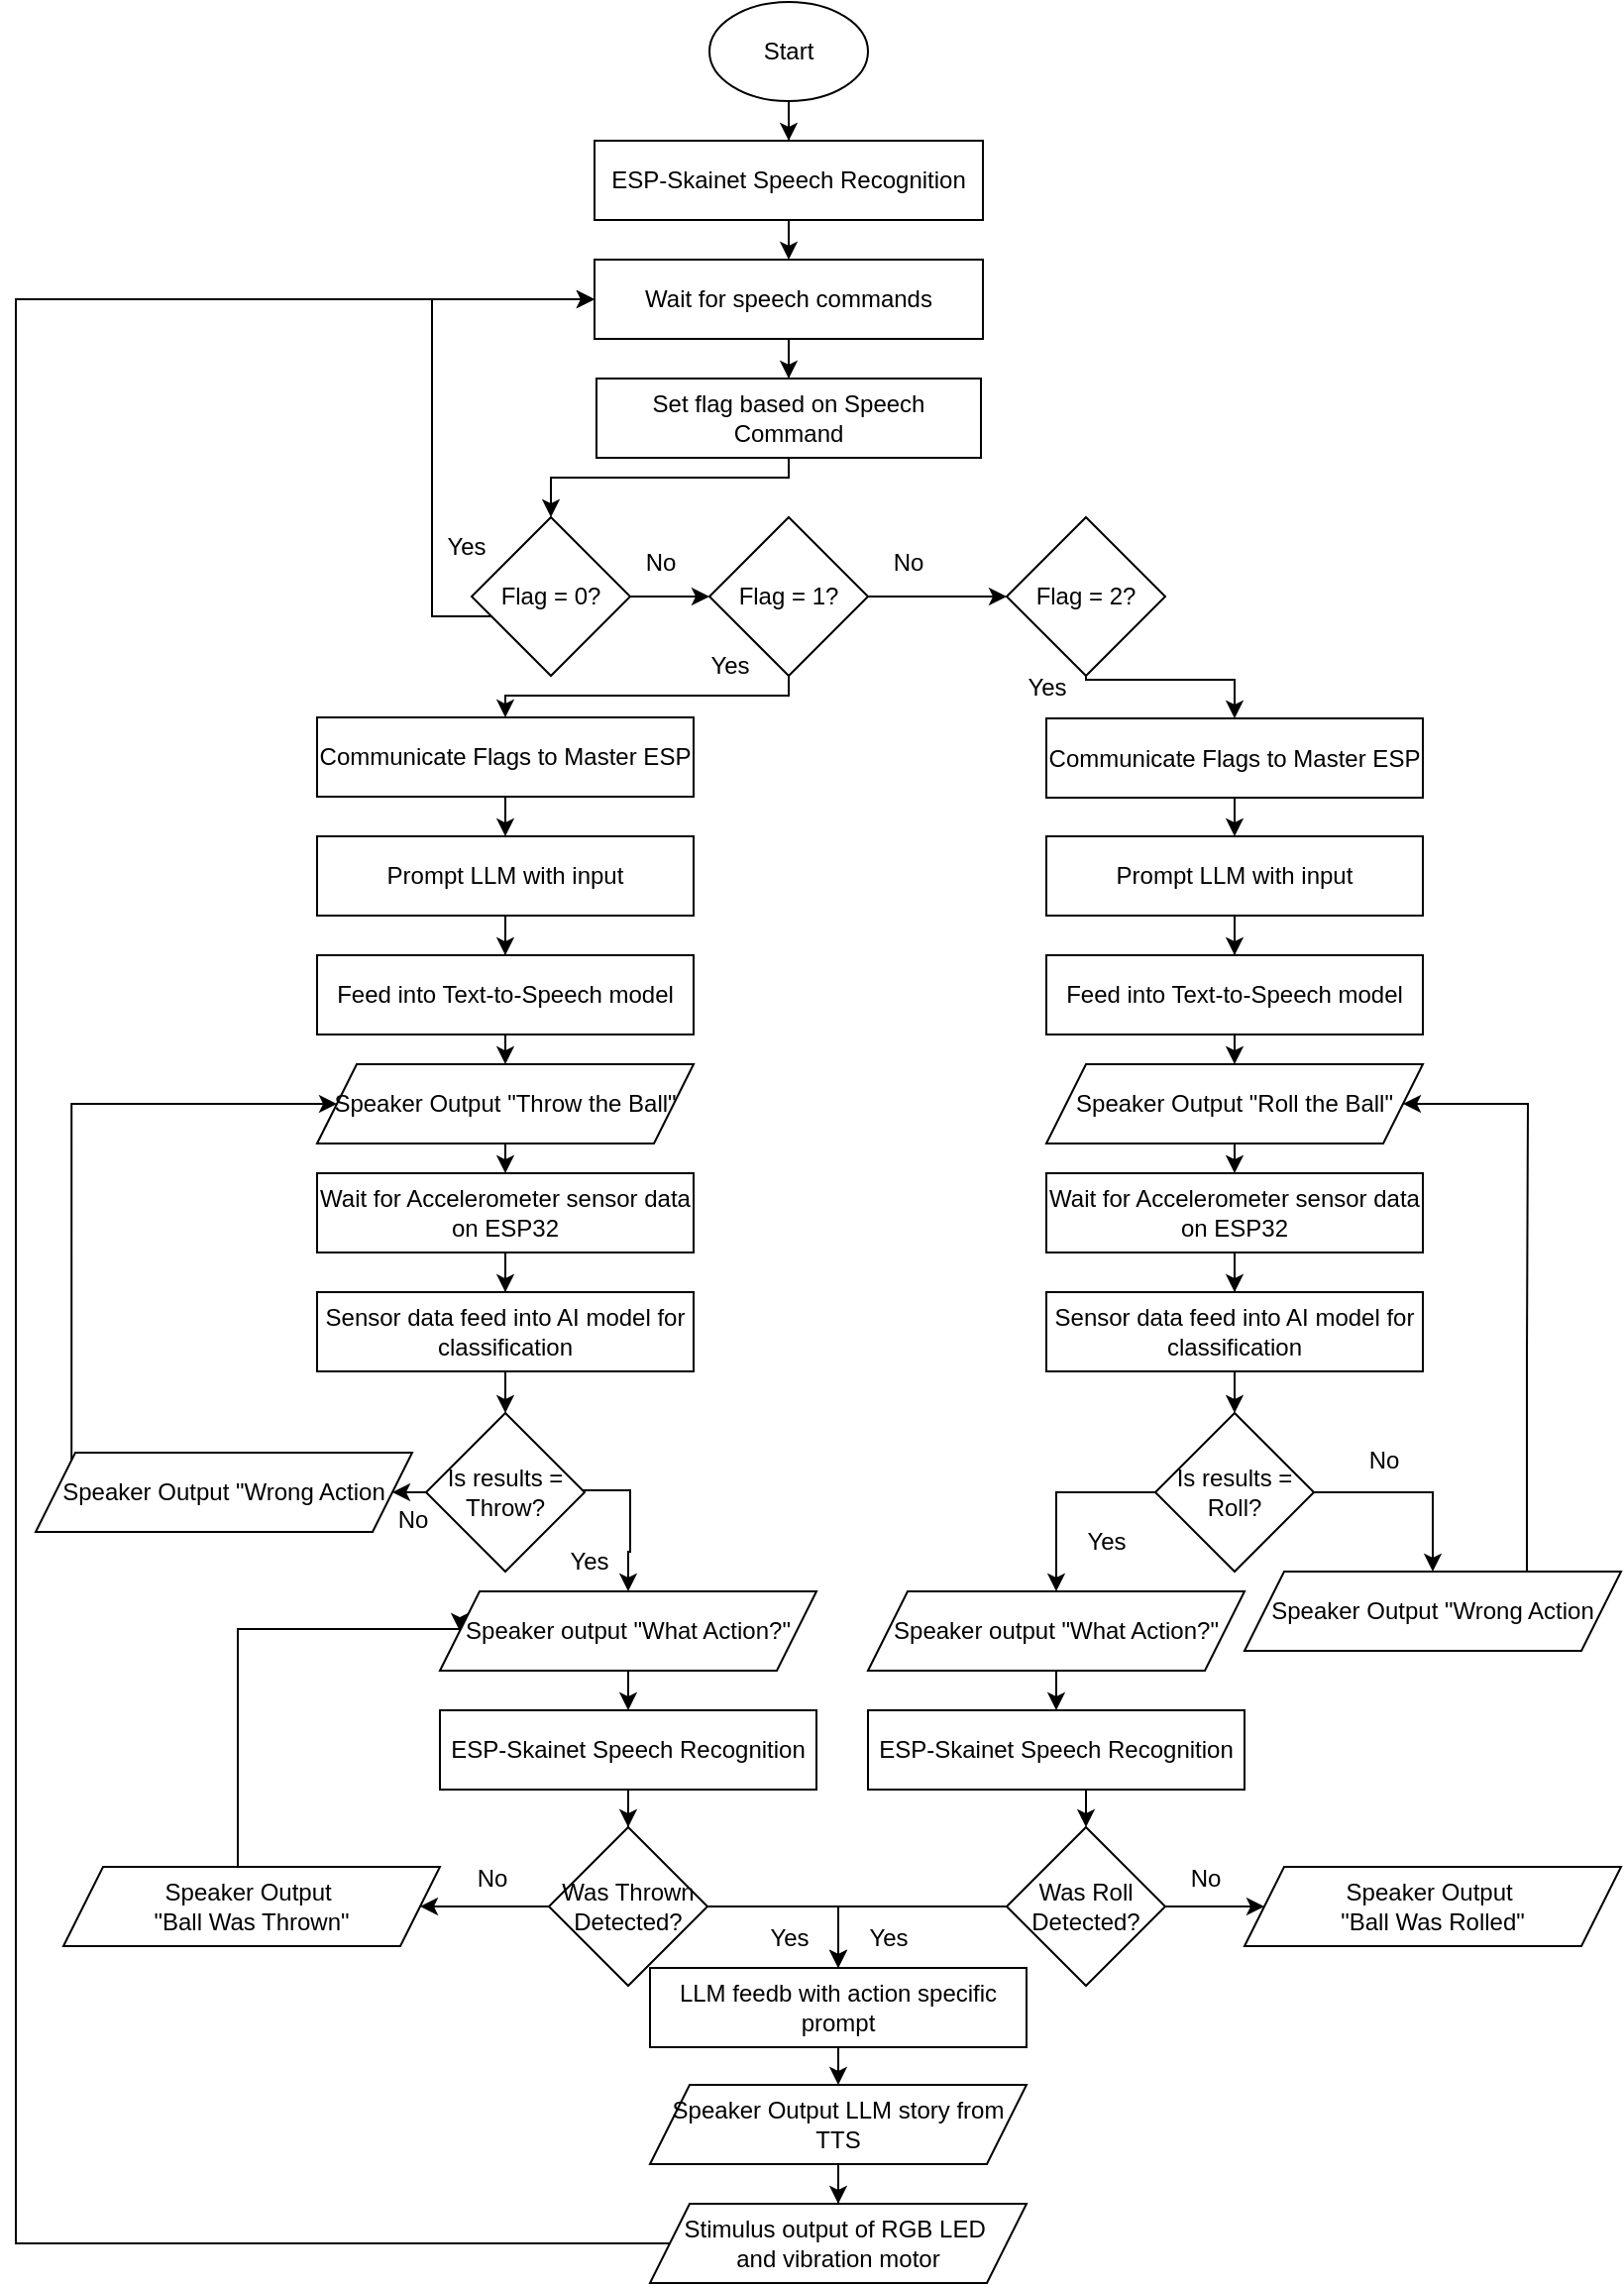 <mxfile version="25.0.2">
  <diagram id="C5RBs43oDa-KdzZeNtuy" name="Page-1">
    <mxGraphModel dx="1674" dy="836" grid="1" gridSize="10" guides="1" tooltips="1" connect="1" arrows="1" fold="1" page="1" pageScale="1" pageWidth="827" pageHeight="1169" math="0" shadow="0">
      <root>
        <mxCell id="WIyWlLk6GJQsqaUBKTNV-0" />
        <mxCell id="WIyWlLk6GJQsqaUBKTNV-1" parent="WIyWlLk6GJQsqaUBKTNV-0" />
        <mxCell id="ZlcFrNTLpELcuRvNuzB4-9" style="edgeStyle=orthogonalEdgeStyle;rounded=0;orthogonalLoop=1;jettySize=auto;html=1;entryX=0.5;entryY=0;entryDx=0;entryDy=0;" edge="1" parent="WIyWlLk6GJQsqaUBKTNV-1" source="55JAsz0aKT1kivu6_4wc-0" target="ZlcFrNTLpELcuRvNuzB4-8">
          <mxGeometry relative="1" as="geometry" />
        </mxCell>
        <mxCell id="55JAsz0aKT1kivu6_4wc-0" value="Start" style="ellipse;whiteSpace=wrap;html=1;" parent="WIyWlLk6GJQsqaUBKTNV-1" vertex="1">
          <mxGeometry x="360" y="9" width="80" height="50" as="geometry" />
        </mxCell>
        <mxCell id="55JAsz0aKT1kivu6_4wc-7" style="edgeStyle=orthogonalEdgeStyle;rounded=0;orthogonalLoop=1;jettySize=auto;html=1;entryX=0.5;entryY=0;entryDx=0;entryDy=0;" parent="WIyWlLk6GJQsqaUBKTNV-1" source="55JAsz0aKT1kivu6_4wc-2" target="55JAsz0aKT1kivu6_4wc-6" edge="1">
          <mxGeometry relative="1" as="geometry" />
        </mxCell>
        <mxCell id="55JAsz0aKT1kivu6_4wc-2" value="Wait for speech commands" style="rounded=0;whiteSpace=wrap;html=1;" parent="WIyWlLk6GJQsqaUBKTNV-1" vertex="1">
          <mxGeometry x="302" y="139" width="196" height="40" as="geometry" />
        </mxCell>
        <mxCell id="WxSccL-u1F_pFGXcOseQ-5" style="edgeStyle=orthogonalEdgeStyle;rounded=0;orthogonalLoop=1;jettySize=auto;html=1;" parent="WIyWlLk6GJQsqaUBKTNV-1" source="55JAsz0aKT1kivu6_4wc-6" target="WxSccL-u1F_pFGXcOseQ-2" edge="1">
          <mxGeometry relative="1" as="geometry">
            <Array as="points">
              <mxPoint x="400" y="249" />
              <mxPoint x="280" y="249" />
            </Array>
          </mxGeometry>
        </mxCell>
        <mxCell id="55JAsz0aKT1kivu6_4wc-6" value="Set flag based on Speech Command" style="rounded=0;whiteSpace=wrap;html=1;" parent="WIyWlLk6GJQsqaUBKTNV-1" vertex="1">
          <mxGeometry x="303" y="199" width="194" height="40" as="geometry" />
        </mxCell>
        <mxCell id="ZlcFrNTLpELcuRvNuzB4-31" style="edgeStyle=orthogonalEdgeStyle;rounded=0;orthogonalLoop=1;jettySize=auto;html=1;exitX=0;exitY=0.5;exitDx=0;exitDy=0;entryX=1;entryY=0.5;entryDx=0;entryDy=0;" edge="1" parent="WIyWlLk6GJQsqaUBKTNV-1" source="55JAsz0aKT1kivu6_4wc-8" target="ZlcFrNTLpELcuRvNuzB4-23">
          <mxGeometry relative="1" as="geometry" />
        </mxCell>
        <mxCell id="ZlcFrNTLpELcuRvNuzB4-36" style="edgeStyle=orthogonalEdgeStyle;rounded=0;orthogonalLoop=1;jettySize=auto;html=1;entryX=0.5;entryY=0;entryDx=0;entryDy=0;" edge="1" parent="WIyWlLk6GJQsqaUBKTNV-1" source="55JAsz0aKT1kivu6_4wc-8" target="ZlcFrNTLpELcuRvNuzB4-14">
          <mxGeometry relative="1" as="geometry">
            <Array as="points">
              <mxPoint x="320" y="760" />
              <mxPoint x="320" y="791" />
              <mxPoint x="319" y="791" />
            </Array>
          </mxGeometry>
        </mxCell>
        <mxCell id="55JAsz0aKT1kivu6_4wc-8" value="Is results = Throw?" style="rhombus;whiteSpace=wrap;html=1;" parent="WIyWlLk6GJQsqaUBKTNV-1" vertex="1">
          <mxGeometry x="217" y="721" width="80" height="80" as="geometry" />
        </mxCell>
        <mxCell id="ZlcFrNTLpELcuRvNuzB4-11" style="edgeStyle=orthogonalEdgeStyle;rounded=0;orthogonalLoop=1;jettySize=auto;html=1;exitX=0.5;exitY=1;exitDx=0;exitDy=0;entryX=0.5;entryY=0;entryDx=0;entryDy=0;" edge="1" parent="WIyWlLk6GJQsqaUBKTNV-1" source="55JAsz0aKT1kivu6_4wc-9" target="ZlcFrNTLpELcuRvNuzB4-5">
          <mxGeometry relative="1" as="geometry" />
        </mxCell>
        <mxCell id="55JAsz0aKT1kivu6_4wc-9" value="Communicate Flags to Master ESP" style="rounded=0;whiteSpace=wrap;html=1;" parent="WIyWlLk6GJQsqaUBKTNV-1" vertex="1">
          <mxGeometry x="162" y="370" width="190" height="40" as="geometry" />
        </mxCell>
        <mxCell id="ZlcFrNTLpELcuRvNuzB4-35" style="edgeStyle=orthogonalEdgeStyle;rounded=0;orthogonalLoop=1;jettySize=auto;html=1;exitX=0.5;exitY=1;exitDx=0;exitDy=0;entryX=0.5;entryY=0;entryDx=0;entryDy=0;" edge="1" parent="WIyWlLk6GJQsqaUBKTNV-1" source="55JAsz0aKT1kivu6_4wc-11" target="WxSccL-u1F_pFGXcOseQ-31">
          <mxGeometry relative="1" as="geometry" />
        </mxCell>
        <mxCell id="55JAsz0aKT1kivu6_4wc-11" value="Speaker Output &quot;Throw the Ball&quot;" style="shape=parallelogram;perimeter=parallelogramPerimeter;whiteSpace=wrap;html=1;fixedSize=1;" parent="WIyWlLk6GJQsqaUBKTNV-1" vertex="1">
          <mxGeometry x="162" y="545" width="190" height="40" as="geometry" />
        </mxCell>
        <mxCell id="55JAsz0aKT1kivu6_4wc-16" style="edgeStyle=orthogonalEdgeStyle;rounded=0;orthogonalLoop=1;jettySize=auto;html=1;entryX=0.5;entryY=0;entryDx=0;entryDy=0;" parent="WIyWlLk6GJQsqaUBKTNV-1" source="55JAsz0aKT1kivu6_4wc-13" target="55JAsz0aKT1kivu6_4wc-8" edge="1">
          <mxGeometry relative="1" as="geometry" />
        </mxCell>
        <mxCell id="55JAsz0aKT1kivu6_4wc-13" value="Sensor data feed into AI model for classification" style="rounded=0;whiteSpace=wrap;html=1;" parent="WIyWlLk6GJQsqaUBKTNV-1" vertex="1">
          <mxGeometry x="162" y="660" width="190" height="40" as="geometry" />
        </mxCell>
        <mxCell id="WxSccL-u1F_pFGXcOseQ-6" style="edgeStyle=orthogonalEdgeStyle;rounded=0;orthogonalLoop=1;jettySize=auto;html=1;exitX=1;exitY=0.5;exitDx=0;exitDy=0;entryX=0;entryY=0.5;entryDx=0;entryDy=0;" parent="WIyWlLk6GJQsqaUBKTNV-1" source="WxSccL-u1F_pFGXcOseQ-2" target="WxSccL-u1F_pFGXcOseQ-3" edge="1">
          <mxGeometry relative="1" as="geometry" />
        </mxCell>
        <mxCell id="WxSccL-u1F_pFGXcOseQ-8" style="edgeStyle=orthogonalEdgeStyle;rounded=0;orthogonalLoop=1;jettySize=auto;html=1;entryX=0;entryY=0.5;entryDx=0;entryDy=0;" parent="WIyWlLk6GJQsqaUBKTNV-1" source="WxSccL-u1F_pFGXcOseQ-2" target="55JAsz0aKT1kivu6_4wc-2" edge="1">
          <mxGeometry relative="1" as="geometry">
            <Array as="points">
              <mxPoint x="220" y="319" />
              <mxPoint x="220" y="159" />
            </Array>
          </mxGeometry>
        </mxCell>
        <mxCell id="WxSccL-u1F_pFGXcOseQ-2" value="Flag = 0?" style="rhombus;whiteSpace=wrap;html=1;" parent="WIyWlLk6GJQsqaUBKTNV-1" vertex="1">
          <mxGeometry x="240" y="269" width="80" height="80" as="geometry" />
        </mxCell>
        <mxCell id="WxSccL-u1F_pFGXcOseQ-7" style="edgeStyle=orthogonalEdgeStyle;rounded=0;orthogonalLoop=1;jettySize=auto;html=1;exitX=1;exitY=0.5;exitDx=0;exitDy=0;entryX=0;entryY=0.5;entryDx=0;entryDy=0;" parent="WIyWlLk6GJQsqaUBKTNV-1" source="WxSccL-u1F_pFGXcOseQ-3" target="WxSccL-u1F_pFGXcOseQ-4" edge="1">
          <mxGeometry relative="1" as="geometry" />
        </mxCell>
        <mxCell id="WxSccL-u1F_pFGXcOseQ-9" style="edgeStyle=orthogonalEdgeStyle;rounded=0;orthogonalLoop=1;jettySize=auto;html=1;exitX=0.5;exitY=1;exitDx=0;exitDy=0;entryX=0.5;entryY=0;entryDx=0;entryDy=0;" parent="WIyWlLk6GJQsqaUBKTNV-1" source="WxSccL-u1F_pFGXcOseQ-3" target="55JAsz0aKT1kivu6_4wc-9" edge="1">
          <mxGeometry relative="1" as="geometry">
            <Array as="points">
              <mxPoint x="400" y="359" />
              <mxPoint x="257" y="359" />
            </Array>
          </mxGeometry>
        </mxCell>
        <mxCell id="WxSccL-u1F_pFGXcOseQ-3" value="Flag = 1?" style="rhombus;whiteSpace=wrap;html=1;" parent="WIyWlLk6GJQsqaUBKTNV-1" vertex="1">
          <mxGeometry x="360" y="269" width="80" height="80" as="geometry" />
        </mxCell>
        <mxCell id="WxSccL-u1F_pFGXcOseQ-58" style="edgeStyle=orthogonalEdgeStyle;rounded=0;orthogonalLoop=1;jettySize=auto;html=1;exitX=0.5;exitY=1;exitDx=0;exitDy=0;entryX=0.5;entryY=0;entryDx=0;entryDy=0;" parent="WIyWlLk6GJQsqaUBKTNV-1" source="WxSccL-u1F_pFGXcOseQ-4" target="WxSccL-u1F_pFGXcOseQ-47" edge="1">
          <mxGeometry relative="1" as="geometry">
            <Array as="points">
              <mxPoint x="550" y="351" />
              <mxPoint x="625" y="351" />
            </Array>
          </mxGeometry>
        </mxCell>
        <mxCell id="WxSccL-u1F_pFGXcOseQ-4" value="Flag = 2?" style="rhombus;whiteSpace=wrap;html=1;" parent="WIyWlLk6GJQsqaUBKTNV-1" vertex="1">
          <mxGeometry x="510" y="269" width="80" height="80" as="geometry" />
        </mxCell>
        <mxCell id="WxSccL-u1F_pFGXcOseQ-10" value="Yes" style="text;html=1;align=center;verticalAlign=middle;resizable=0;points=[];autosize=1;strokeColor=none;fillColor=none;" parent="WIyWlLk6GJQsqaUBKTNV-1" vertex="1">
          <mxGeometry x="217" y="269" width="40" height="30" as="geometry" />
        </mxCell>
        <mxCell id="WxSccL-u1F_pFGXcOseQ-11" value="No" style="text;html=1;align=center;verticalAlign=middle;resizable=0;points=[];autosize=1;strokeColor=none;fillColor=none;" parent="WIyWlLk6GJQsqaUBKTNV-1" vertex="1">
          <mxGeometry x="315" y="277" width="40" height="30" as="geometry" />
        </mxCell>
        <mxCell id="WxSccL-u1F_pFGXcOseQ-12" value="No" style="text;html=1;align=center;verticalAlign=middle;resizable=0;points=[];autosize=1;strokeColor=none;fillColor=none;" parent="WIyWlLk6GJQsqaUBKTNV-1" vertex="1">
          <mxGeometry x="440" y="277" width="40" height="30" as="geometry" />
        </mxCell>
        <mxCell id="WxSccL-u1F_pFGXcOseQ-13" value="Yes" style="text;html=1;align=center;verticalAlign=middle;resizable=0;points=[];autosize=1;strokeColor=none;fillColor=none;" parent="WIyWlLk6GJQsqaUBKTNV-1" vertex="1">
          <mxGeometry x="350" y="329" width="40" height="30" as="geometry" />
        </mxCell>
        <mxCell id="WxSccL-u1F_pFGXcOseQ-22" value="Yes" style="text;html=1;align=center;verticalAlign=middle;resizable=0;points=[];autosize=1;strokeColor=none;fillColor=none;" parent="WIyWlLk6GJQsqaUBKTNV-1" vertex="1">
          <mxGeometry x="510" y="340" width="40" height="30" as="geometry" />
        </mxCell>
        <mxCell id="WxSccL-u1F_pFGXcOseQ-33" value="" style="edgeStyle=orthogonalEdgeStyle;rounded=0;orthogonalLoop=1;jettySize=auto;html=1;" parent="WIyWlLk6GJQsqaUBKTNV-1" source="WxSccL-u1F_pFGXcOseQ-31" target="55JAsz0aKT1kivu6_4wc-13" edge="1">
          <mxGeometry relative="1" as="geometry" />
        </mxCell>
        <mxCell id="WxSccL-u1F_pFGXcOseQ-31" value="Wait for Accelerometer sensor data on ESP32" style="rounded=0;whiteSpace=wrap;html=1;" parent="WIyWlLk6GJQsqaUBKTNV-1" vertex="1">
          <mxGeometry x="162" y="600" width="190" height="40" as="geometry" />
        </mxCell>
        <mxCell id="ZlcFrNTLpELcuRvNuzB4-102" style="edgeStyle=orthogonalEdgeStyle;rounded=0;orthogonalLoop=1;jettySize=auto;html=1;entryX=0.5;entryY=0;entryDx=0;entryDy=0;" edge="1" parent="WIyWlLk6GJQsqaUBKTNV-1" source="WxSccL-u1F_pFGXcOseQ-36" target="WxSccL-u1F_pFGXcOseQ-38">
          <mxGeometry relative="1" as="geometry" />
        </mxCell>
        <mxCell id="WxSccL-u1F_pFGXcOseQ-36" value="Speaker Output LLM story from TTS" style="shape=parallelogram;perimeter=parallelogramPerimeter;whiteSpace=wrap;html=1;fixedSize=1;" parent="WIyWlLk6GJQsqaUBKTNV-1" vertex="1">
          <mxGeometry x="330" y="1060" width="190" height="40" as="geometry" />
        </mxCell>
        <mxCell id="WxSccL-u1F_pFGXcOseQ-43" style="edgeStyle=orthogonalEdgeStyle;rounded=0;orthogonalLoop=1;jettySize=auto;html=1;entryX=0;entryY=0.5;entryDx=0;entryDy=0;" parent="WIyWlLk6GJQsqaUBKTNV-1" source="WxSccL-u1F_pFGXcOseQ-38" target="55JAsz0aKT1kivu6_4wc-2" edge="1">
          <mxGeometry relative="1" as="geometry">
            <Array as="points">
              <mxPoint x="10" y="1140" />
              <mxPoint x="10" y="159" />
            </Array>
          </mxGeometry>
        </mxCell>
        <mxCell id="WxSccL-u1F_pFGXcOseQ-38" value="Stimulus output of RGB LED&amp;nbsp;&lt;div&gt;and vibration motor&lt;/div&gt;" style="shape=parallelogram;perimeter=parallelogramPerimeter;whiteSpace=wrap;html=1;fixedSize=1;" parent="WIyWlLk6GJQsqaUBKTNV-1" vertex="1">
          <mxGeometry x="330" y="1120" width="190" height="40" as="geometry" />
        </mxCell>
        <mxCell id="WxSccL-u1F_pFGXcOseQ-47" value="Communicate Flags to Master ESP" style="rounded=0;whiteSpace=wrap;html=1;" parent="WIyWlLk6GJQsqaUBKTNV-1" vertex="1">
          <mxGeometry x="530" y="370.5" width="190" height="40" as="geometry" />
        </mxCell>
        <mxCell id="ZlcFrNTLpELcuRvNuzB4-12" style="edgeStyle=orthogonalEdgeStyle;rounded=0;orthogonalLoop=1;jettySize=auto;html=1;entryX=0.5;entryY=0;entryDx=0;entryDy=0;" edge="1" parent="WIyWlLk6GJQsqaUBKTNV-1" source="ZlcFrNTLpELcuRvNuzB4-5" target="ZlcFrNTLpELcuRvNuzB4-6">
          <mxGeometry relative="1" as="geometry" />
        </mxCell>
        <mxCell id="ZlcFrNTLpELcuRvNuzB4-5" value="Prompt LLM with input" style="rounded=0;whiteSpace=wrap;html=1;" vertex="1" parent="WIyWlLk6GJQsqaUBKTNV-1">
          <mxGeometry x="162" y="430" width="190" height="40" as="geometry" />
        </mxCell>
        <mxCell id="ZlcFrNTLpELcuRvNuzB4-13" style="edgeStyle=orthogonalEdgeStyle;rounded=0;orthogonalLoop=1;jettySize=auto;html=1;exitX=0.5;exitY=1;exitDx=0;exitDy=0;entryX=0.5;entryY=0;entryDx=0;entryDy=0;" edge="1" parent="WIyWlLk6GJQsqaUBKTNV-1" source="ZlcFrNTLpELcuRvNuzB4-6" target="55JAsz0aKT1kivu6_4wc-11">
          <mxGeometry relative="1" as="geometry" />
        </mxCell>
        <mxCell id="ZlcFrNTLpELcuRvNuzB4-6" value="Feed into Text-to-Speech model" style="rounded=0;whiteSpace=wrap;html=1;" vertex="1" parent="WIyWlLk6GJQsqaUBKTNV-1">
          <mxGeometry x="162" y="490" width="190" height="40" as="geometry" />
        </mxCell>
        <mxCell id="ZlcFrNTLpELcuRvNuzB4-10" style="edgeStyle=orthogonalEdgeStyle;rounded=0;orthogonalLoop=1;jettySize=auto;html=1;exitX=0.5;exitY=1;exitDx=0;exitDy=0;entryX=0.5;entryY=0;entryDx=0;entryDy=0;" edge="1" parent="WIyWlLk6GJQsqaUBKTNV-1" source="ZlcFrNTLpELcuRvNuzB4-8" target="55JAsz0aKT1kivu6_4wc-2">
          <mxGeometry relative="1" as="geometry" />
        </mxCell>
        <mxCell id="ZlcFrNTLpELcuRvNuzB4-8" value="ESP-Skainet Speech Recognition" style="rounded=0;whiteSpace=wrap;html=1;" vertex="1" parent="WIyWlLk6GJQsqaUBKTNV-1">
          <mxGeometry x="302" y="79" width="196" height="40" as="geometry" />
        </mxCell>
        <mxCell id="ZlcFrNTLpELcuRvNuzB4-17" style="edgeStyle=orthogonalEdgeStyle;rounded=0;orthogonalLoop=1;jettySize=auto;html=1;exitX=0.5;exitY=1;exitDx=0;exitDy=0;entryX=0.5;entryY=0;entryDx=0;entryDy=0;" edge="1" parent="WIyWlLk6GJQsqaUBKTNV-1" source="ZlcFrNTLpELcuRvNuzB4-14" target="ZlcFrNTLpELcuRvNuzB4-16">
          <mxGeometry relative="1" as="geometry" />
        </mxCell>
        <mxCell id="ZlcFrNTLpELcuRvNuzB4-14" value="Speaker output &quot;What Action?&quot;" style="shape=parallelogram;perimeter=parallelogramPerimeter;whiteSpace=wrap;html=1;fixedSize=1;" vertex="1" parent="WIyWlLk6GJQsqaUBKTNV-1">
          <mxGeometry x="224" y="811" width="190" height="40" as="geometry" />
        </mxCell>
        <mxCell id="ZlcFrNTLpELcuRvNuzB4-19" style="edgeStyle=orthogonalEdgeStyle;rounded=0;orthogonalLoop=1;jettySize=auto;html=1;entryX=0.5;entryY=0;entryDx=0;entryDy=0;" edge="1" parent="WIyWlLk6GJQsqaUBKTNV-1" source="ZlcFrNTLpELcuRvNuzB4-16" target="ZlcFrNTLpELcuRvNuzB4-18">
          <mxGeometry relative="1" as="geometry" />
        </mxCell>
        <mxCell id="ZlcFrNTLpELcuRvNuzB4-16" value="ESP-Skainet Speech Recognition" style="rounded=0;whiteSpace=wrap;html=1;" vertex="1" parent="WIyWlLk6GJQsqaUBKTNV-1">
          <mxGeometry x="224" y="871" width="190" height="40" as="geometry" />
        </mxCell>
        <mxCell id="ZlcFrNTLpELcuRvNuzB4-24" style="edgeStyle=orthogonalEdgeStyle;rounded=0;orthogonalLoop=1;jettySize=auto;html=1;entryX=1;entryY=0.5;entryDx=0;entryDy=0;" edge="1" parent="WIyWlLk6GJQsqaUBKTNV-1" source="ZlcFrNTLpELcuRvNuzB4-18" target="ZlcFrNTLpELcuRvNuzB4-22">
          <mxGeometry relative="1" as="geometry" />
        </mxCell>
        <mxCell id="ZlcFrNTLpELcuRvNuzB4-98" style="edgeStyle=orthogonalEdgeStyle;rounded=0;orthogonalLoop=1;jettySize=auto;html=1;exitX=1;exitY=0.5;exitDx=0;exitDy=0;entryX=0.5;entryY=0;entryDx=0;entryDy=0;" edge="1" parent="WIyWlLk6GJQsqaUBKTNV-1" source="ZlcFrNTLpELcuRvNuzB4-18" target="ZlcFrNTLpELcuRvNuzB4-97">
          <mxGeometry relative="1" as="geometry" />
        </mxCell>
        <mxCell id="ZlcFrNTLpELcuRvNuzB4-18" value="Was Thrown Detected?" style="rhombus;whiteSpace=wrap;html=1;" vertex="1" parent="WIyWlLk6GJQsqaUBKTNV-1">
          <mxGeometry x="279" y="930" width="80" height="80" as="geometry" />
        </mxCell>
        <mxCell id="ZlcFrNTLpELcuRvNuzB4-32" style="edgeStyle=orthogonalEdgeStyle;rounded=0;orthogonalLoop=1;jettySize=auto;html=1;entryX=0;entryY=0.5;entryDx=0;entryDy=0;" edge="1" parent="WIyWlLk6GJQsqaUBKTNV-1" source="ZlcFrNTLpELcuRvNuzB4-22" target="ZlcFrNTLpELcuRvNuzB4-14">
          <mxGeometry relative="1" as="geometry">
            <Array as="points">
              <mxPoint x="122" y="830" />
              <mxPoint x="234" y="830" />
            </Array>
          </mxGeometry>
        </mxCell>
        <mxCell id="ZlcFrNTLpELcuRvNuzB4-22" value="Speaker Output&amp;nbsp;&lt;div&gt;&quot;Ball Was Thrown&quot;&lt;/div&gt;" style="shape=parallelogram;perimeter=parallelogramPerimeter;whiteSpace=wrap;html=1;fixedSize=1;" vertex="1" parent="WIyWlLk6GJQsqaUBKTNV-1">
          <mxGeometry x="34" y="950" width="190" height="40" as="geometry" />
        </mxCell>
        <mxCell id="ZlcFrNTLpELcuRvNuzB4-29" style="edgeStyle=orthogonalEdgeStyle;rounded=0;orthogonalLoop=1;jettySize=auto;html=1;exitX=0;exitY=0;exitDx=0;exitDy=0;entryX=0;entryY=0.5;entryDx=0;entryDy=0;" edge="1" parent="WIyWlLk6GJQsqaUBKTNV-1" source="ZlcFrNTLpELcuRvNuzB4-23" target="55JAsz0aKT1kivu6_4wc-11">
          <mxGeometry relative="1" as="geometry">
            <Array as="points">
              <mxPoint x="38" y="565" />
            </Array>
          </mxGeometry>
        </mxCell>
        <mxCell id="ZlcFrNTLpELcuRvNuzB4-23" value="Speaker Output &quot;Wrong Action" style="shape=parallelogram;perimeter=parallelogramPerimeter;whiteSpace=wrap;html=1;fixedSize=1;" vertex="1" parent="WIyWlLk6GJQsqaUBKTNV-1">
          <mxGeometry x="20" y="741" width="190" height="40" as="geometry" />
        </mxCell>
        <mxCell id="ZlcFrNTLpELcuRvNuzB4-27" value="Yes" style="text;html=1;align=center;verticalAlign=middle;resizable=0;points=[];autosize=1;strokeColor=none;fillColor=none;" vertex="1" parent="WIyWlLk6GJQsqaUBKTNV-1">
          <mxGeometry x="279" y="781" width="40" height="30" as="geometry" />
        </mxCell>
        <mxCell id="ZlcFrNTLpELcuRvNuzB4-28" value="No" style="text;html=1;align=center;verticalAlign=middle;resizable=0;points=[];autosize=1;strokeColor=none;fillColor=none;" vertex="1" parent="WIyWlLk6GJQsqaUBKTNV-1">
          <mxGeometry x="190" y="760" width="40" height="30" as="geometry" />
        </mxCell>
        <mxCell id="ZlcFrNTLpELcuRvNuzB4-33" value="No" style="text;html=1;align=center;verticalAlign=middle;resizable=0;points=[];autosize=1;strokeColor=none;fillColor=none;" vertex="1" parent="WIyWlLk6GJQsqaUBKTNV-1">
          <mxGeometry x="230" y="941" width="40" height="30" as="geometry" />
        </mxCell>
        <mxCell id="ZlcFrNTLpELcuRvNuzB4-34" value="Yes" style="text;html=1;align=center;verticalAlign=middle;resizable=0;points=[];autosize=1;strokeColor=none;fillColor=none;" vertex="1" parent="WIyWlLk6GJQsqaUBKTNV-1">
          <mxGeometry x="380" y="971" width="40" height="30" as="geometry" />
        </mxCell>
        <mxCell id="ZlcFrNTLpELcuRvNuzB4-37" style="edgeStyle=orthogonalEdgeStyle;rounded=0;orthogonalLoop=1;jettySize=auto;html=1;exitX=0.5;exitY=1;exitDx=0;exitDy=0;entryX=0.5;entryY=0;entryDx=0;entryDy=0;" edge="1" parent="WIyWlLk6GJQsqaUBKTNV-1" target="ZlcFrNTLpELcuRvNuzB4-45">
          <mxGeometry relative="1" as="geometry">
            <mxPoint x="625" y="410" as="sourcePoint" />
          </mxGeometry>
        </mxCell>
        <mxCell id="ZlcFrNTLpELcuRvNuzB4-38" style="edgeStyle=orthogonalEdgeStyle;rounded=0;orthogonalLoop=1;jettySize=auto;html=1;exitX=0.5;exitY=1;exitDx=0;exitDy=0;entryX=0.5;entryY=0;entryDx=0;entryDy=0;" edge="1" parent="WIyWlLk6GJQsqaUBKTNV-1" source="ZlcFrNTLpELcuRvNuzB4-39" target="ZlcFrNTLpELcuRvNuzB4-43">
          <mxGeometry relative="1" as="geometry" />
        </mxCell>
        <mxCell id="ZlcFrNTLpELcuRvNuzB4-39" value="Speaker Output &quot;Roll the Ball&quot;" style="shape=parallelogram;perimeter=parallelogramPerimeter;whiteSpace=wrap;html=1;fixedSize=1;" vertex="1" parent="WIyWlLk6GJQsqaUBKTNV-1">
          <mxGeometry x="530" y="545" width="190" height="40" as="geometry" />
        </mxCell>
        <mxCell id="ZlcFrNTLpELcuRvNuzB4-83" value="" style="edgeStyle=orthogonalEdgeStyle;rounded=0;orthogonalLoop=1;jettySize=auto;html=1;" edge="1" parent="WIyWlLk6GJQsqaUBKTNV-1" source="ZlcFrNTLpELcuRvNuzB4-41" target="ZlcFrNTLpELcuRvNuzB4-67">
          <mxGeometry relative="1" as="geometry" />
        </mxCell>
        <mxCell id="ZlcFrNTLpELcuRvNuzB4-41" value="Sensor data feed into AI model for classification" style="rounded=0;whiteSpace=wrap;html=1;" vertex="1" parent="WIyWlLk6GJQsqaUBKTNV-1">
          <mxGeometry x="530" y="660" width="190" height="40" as="geometry" />
        </mxCell>
        <mxCell id="ZlcFrNTLpELcuRvNuzB4-42" value="" style="edgeStyle=orthogonalEdgeStyle;rounded=0;orthogonalLoop=1;jettySize=auto;html=1;" edge="1" parent="WIyWlLk6GJQsqaUBKTNV-1" source="ZlcFrNTLpELcuRvNuzB4-43" target="ZlcFrNTLpELcuRvNuzB4-41">
          <mxGeometry relative="1" as="geometry" />
        </mxCell>
        <mxCell id="ZlcFrNTLpELcuRvNuzB4-43" value="Wait for Accelerometer sensor data on ESP32" style="rounded=0;whiteSpace=wrap;html=1;" vertex="1" parent="WIyWlLk6GJQsqaUBKTNV-1">
          <mxGeometry x="530" y="600" width="190" height="40" as="geometry" />
        </mxCell>
        <mxCell id="ZlcFrNTLpELcuRvNuzB4-44" style="edgeStyle=orthogonalEdgeStyle;rounded=0;orthogonalLoop=1;jettySize=auto;html=1;entryX=0.5;entryY=0;entryDx=0;entryDy=0;" edge="1" parent="WIyWlLk6GJQsqaUBKTNV-1" source="ZlcFrNTLpELcuRvNuzB4-45" target="ZlcFrNTLpELcuRvNuzB4-47">
          <mxGeometry relative="1" as="geometry" />
        </mxCell>
        <mxCell id="ZlcFrNTLpELcuRvNuzB4-45" value="Prompt LLM with input" style="rounded=0;whiteSpace=wrap;html=1;" vertex="1" parent="WIyWlLk6GJQsqaUBKTNV-1">
          <mxGeometry x="530" y="430" width="190" height="40" as="geometry" />
        </mxCell>
        <mxCell id="ZlcFrNTLpELcuRvNuzB4-46" style="edgeStyle=orthogonalEdgeStyle;rounded=0;orthogonalLoop=1;jettySize=auto;html=1;exitX=0.5;exitY=1;exitDx=0;exitDy=0;entryX=0.5;entryY=0;entryDx=0;entryDy=0;" edge="1" parent="WIyWlLk6GJQsqaUBKTNV-1" source="ZlcFrNTLpELcuRvNuzB4-47" target="ZlcFrNTLpELcuRvNuzB4-39">
          <mxGeometry relative="1" as="geometry" />
        </mxCell>
        <mxCell id="ZlcFrNTLpELcuRvNuzB4-47" value="Feed into Text-to-Speech model" style="rounded=0;whiteSpace=wrap;html=1;" vertex="1" parent="WIyWlLk6GJQsqaUBKTNV-1">
          <mxGeometry x="530" y="490" width="190" height="40" as="geometry" />
        </mxCell>
        <mxCell id="ZlcFrNTLpELcuRvNuzB4-84" style="edgeStyle=orthogonalEdgeStyle;rounded=0;orthogonalLoop=1;jettySize=auto;html=1;entryX=0.5;entryY=0;entryDx=0;entryDy=0;" edge="1" parent="WIyWlLk6GJQsqaUBKTNV-1" source="ZlcFrNTLpELcuRvNuzB4-67" target="ZlcFrNTLpELcuRvNuzB4-70">
          <mxGeometry relative="1" as="geometry">
            <Array as="points">
              <mxPoint x="535" y="761" />
            </Array>
          </mxGeometry>
        </mxCell>
        <mxCell id="ZlcFrNTLpELcuRvNuzB4-85" style="edgeStyle=orthogonalEdgeStyle;rounded=0;orthogonalLoop=1;jettySize=auto;html=1;exitX=1;exitY=0.5;exitDx=0;exitDy=0;entryX=0.5;entryY=0;entryDx=0;entryDy=0;" edge="1" parent="WIyWlLk6GJQsqaUBKTNV-1" source="ZlcFrNTLpELcuRvNuzB4-67" target="ZlcFrNTLpELcuRvNuzB4-78">
          <mxGeometry relative="1" as="geometry" />
        </mxCell>
        <mxCell id="ZlcFrNTLpELcuRvNuzB4-67" value="Is results = Roll?" style="rhombus;whiteSpace=wrap;html=1;" vertex="1" parent="WIyWlLk6GJQsqaUBKTNV-1">
          <mxGeometry x="585" y="721" width="80" height="80" as="geometry" />
        </mxCell>
        <mxCell id="ZlcFrNTLpELcuRvNuzB4-87" style="edgeStyle=orthogonalEdgeStyle;rounded=0;orthogonalLoop=1;jettySize=auto;html=1;exitX=0.5;exitY=1;exitDx=0;exitDy=0;entryX=0.5;entryY=0;entryDx=0;entryDy=0;" edge="1" parent="WIyWlLk6GJQsqaUBKTNV-1" source="ZlcFrNTLpELcuRvNuzB4-70" target="ZlcFrNTLpELcuRvNuzB4-72">
          <mxGeometry relative="1" as="geometry" />
        </mxCell>
        <mxCell id="ZlcFrNTLpELcuRvNuzB4-70" value="Speaker output &quot;What Action?&quot;" style="shape=parallelogram;perimeter=parallelogramPerimeter;whiteSpace=wrap;html=1;fixedSize=1;" vertex="1" parent="WIyWlLk6GJQsqaUBKTNV-1">
          <mxGeometry x="440" y="811" width="190" height="40" as="geometry" />
        </mxCell>
        <mxCell id="ZlcFrNTLpELcuRvNuzB4-90" style="edgeStyle=orthogonalEdgeStyle;rounded=0;orthogonalLoop=1;jettySize=auto;html=1;exitX=0.5;exitY=1;exitDx=0;exitDy=0;entryX=0.5;entryY=0;entryDx=0;entryDy=0;" edge="1" parent="WIyWlLk6GJQsqaUBKTNV-1" source="ZlcFrNTLpELcuRvNuzB4-72" target="ZlcFrNTLpELcuRvNuzB4-75">
          <mxGeometry relative="1" as="geometry" />
        </mxCell>
        <mxCell id="ZlcFrNTLpELcuRvNuzB4-72" value="ESP-Skainet Speech Recognition" style="rounded=0;whiteSpace=wrap;html=1;" vertex="1" parent="WIyWlLk6GJQsqaUBKTNV-1">
          <mxGeometry x="440" y="871" width="190" height="40" as="geometry" />
        </mxCell>
        <mxCell id="ZlcFrNTLpELcuRvNuzB4-91" style="edgeStyle=orthogonalEdgeStyle;rounded=0;orthogonalLoop=1;jettySize=auto;html=1;exitX=1;exitY=0.5;exitDx=0;exitDy=0;" edge="1" parent="WIyWlLk6GJQsqaUBKTNV-1" source="ZlcFrNTLpELcuRvNuzB4-75" target="ZlcFrNTLpELcuRvNuzB4-77">
          <mxGeometry relative="1" as="geometry" />
        </mxCell>
        <mxCell id="ZlcFrNTLpELcuRvNuzB4-100" style="edgeStyle=orthogonalEdgeStyle;rounded=0;orthogonalLoop=1;jettySize=auto;html=1;entryX=0.5;entryY=0;entryDx=0;entryDy=0;" edge="1" parent="WIyWlLk6GJQsqaUBKTNV-1" source="ZlcFrNTLpELcuRvNuzB4-75" target="ZlcFrNTLpELcuRvNuzB4-97">
          <mxGeometry relative="1" as="geometry">
            <Array as="points">
              <mxPoint x="425" y="970" />
            </Array>
          </mxGeometry>
        </mxCell>
        <mxCell id="ZlcFrNTLpELcuRvNuzB4-75" value="Was Roll Detected?" style="rhombus;whiteSpace=wrap;html=1;" vertex="1" parent="WIyWlLk6GJQsqaUBKTNV-1">
          <mxGeometry x="510" y="930" width="80" height="80" as="geometry" />
        </mxCell>
        <mxCell id="ZlcFrNTLpELcuRvNuzB4-77" value="Speaker Output&amp;nbsp;&lt;div&gt;&quot;Ball Was Rolled&quot;&lt;/div&gt;" style="shape=parallelogram;perimeter=parallelogramPerimeter;whiteSpace=wrap;html=1;fixedSize=1;" vertex="1" parent="WIyWlLk6GJQsqaUBKTNV-1">
          <mxGeometry x="630" y="950" width="190" height="40" as="geometry" />
        </mxCell>
        <mxCell id="ZlcFrNTLpELcuRvNuzB4-86" style="edgeStyle=orthogonalEdgeStyle;rounded=0;orthogonalLoop=1;jettySize=auto;html=1;exitX=0.75;exitY=0;exitDx=0;exitDy=0;entryX=1;entryY=0.5;entryDx=0;entryDy=0;" edge="1" parent="WIyWlLk6GJQsqaUBKTNV-1" source="ZlcFrNTLpELcuRvNuzB4-78" target="ZlcFrNTLpELcuRvNuzB4-39">
          <mxGeometry relative="1" as="geometry">
            <Array as="points">
              <mxPoint x="773" y="693" />
              <mxPoint x="773" y="565" />
            </Array>
          </mxGeometry>
        </mxCell>
        <mxCell id="ZlcFrNTLpELcuRvNuzB4-78" value="Speaker Output &quot;Wrong Action" style="shape=parallelogram;perimeter=parallelogramPerimeter;whiteSpace=wrap;html=1;fixedSize=1;" vertex="1" parent="WIyWlLk6GJQsqaUBKTNV-1">
          <mxGeometry x="630" y="801" width="190" height="40" as="geometry" />
        </mxCell>
        <mxCell id="ZlcFrNTLpELcuRvNuzB4-92" value="Yes" style="text;html=1;align=center;verticalAlign=middle;resizable=0;points=[];autosize=1;strokeColor=none;fillColor=none;" vertex="1" parent="WIyWlLk6GJQsqaUBKTNV-1">
          <mxGeometry x="540" y="771" width="40" height="30" as="geometry" />
        </mxCell>
        <mxCell id="ZlcFrNTLpELcuRvNuzB4-93" value="No" style="text;html=1;align=center;verticalAlign=middle;resizable=0;points=[];autosize=1;strokeColor=none;fillColor=none;" vertex="1" parent="WIyWlLk6GJQsqaUBKTNV-1">
          <mxGeometry x="680" y="730" width="40" height="30" as="geometry" />
        </mxCell>
        <mxCell id="ZlcFrNTLpELcuRvNuzB4-94" value="No" style="text;html=1;align=center;verticalAlign=middle;resizable=0;points=[];autosize=1;strokeColor=none;fillColor=none;" vertex="1" parent="WIyWlLk6GJQsqaUBKTNV-1">
          <mxGeometry x="590" y="941" width="40" height="30" as="geometry" />
        </mxCell>
        <mxCell id="ZlcFrNTLpELcuRvNuzB4-95" value="Yes" style="text;html=1;align=center;verticalAlign=middle;resizable=0;points=[];autosize=1;strokeColor=none;fillColor=none;" vertex="1" parent="WIyWlLk6GJQsqaUBKTNV-1">
          <mxGeometry x="430" y="971" width="40" height="30" as="geometry" />
        </mxCell>
        <mxCell id="ZlcFrNTLpELcuRvNuzB4-101" style="edgeStyle=orthogonalEdgeStyle;rounded=0;orthogonalLoop=1;jettySize=auto;html=1;exitX=0.5;exitY=1;exitDx=0;exitDy=0;entryX=0.5;entryY=0;entryDx=0;entryDy=0;" edge="1" parent="WIyWlLk6GJQsqaUBKTNV-1" source="ZlcFrNTLpELcuRvNuzB4-97" target="WxSccL-u1F_pFGXcOseQ-36">
          <mxGeometry relative="1" as="geometry" />
        </mxCell>
        <mxCell id="ZlcFrNTLpELcuRvNuzB4-97" value="LLM feedb with action specific prompt" style="rounded=0;whiteSpace=wrap;html=1;" vertex="1" parent="WIyWlLk6GJQsqaUBKTNV-1">
          <mxGeometry x="330" y="1001" width="190" height="40" as="geometry" />
        </mxCell>
      </root>
    </mxGraphModel>
  </diagram>
</mxfile>
